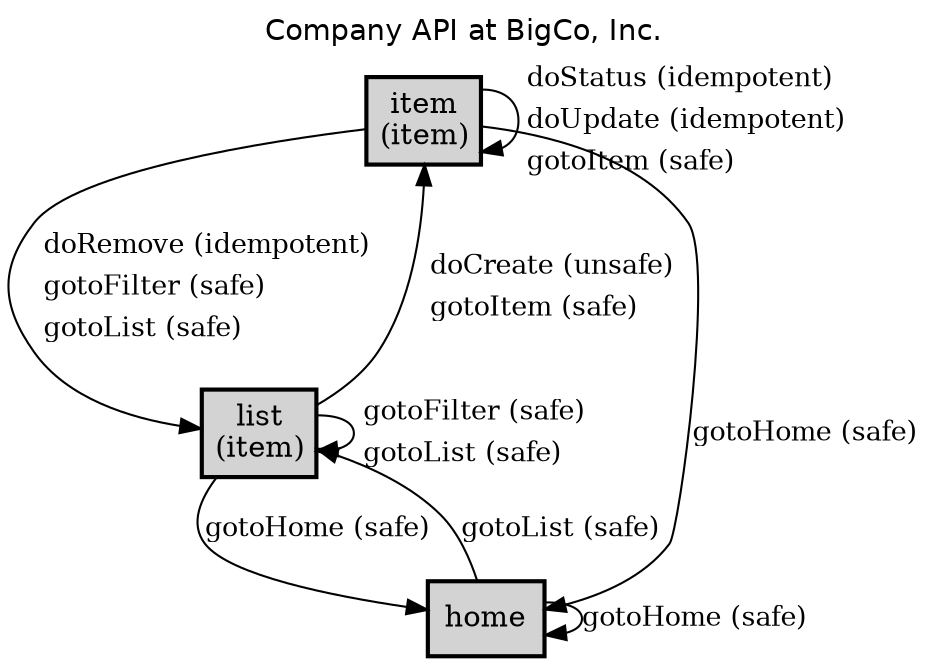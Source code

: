 digraph application_state_diagram {
  graph [
    labelloc="t";
    fontname="Helvetica"
    label="Company API at BigCo, Inc.";
    URL="index.html" target="_parent"
  ];
  node [shape = box, style = "bold,filled" fillcolor="lightgray"];

    item [margin=0.02, label=<<table cellspacing="0" cellpadding="5" border="0"><tr><td>item<br />(item)<br /></td></tr></table>>,shape=box URL="docs/semantic.item.html" target="_parent"]
    list [margin=0.02, label=<<table cellspacing="0" cellpadding="5" border="0"><tr><td>list<br />(item)<br /></td></tr></table>>,shape=box URL="docs/semantic.list.html" target="_parent"]

    home -> home [label = <gotoHome (safe)> URL="docs/safe.gotoHome.html" target="_parent" fontsize=13];
    home -> list [label = <gotoList (safe)> URL="docs/safe.gotoList.html" target="_parent" fontsize=13];
    item -> home [label = <gotoHome (safe)> URL="docs/safe.gotoHome.html" target="_parent" fontsize=13];
    item -> item [label=<<table border="0"><tr><td align="left" href="docs/idempotent.doStatus.html">doStatus (idempotent)</td></tr><tr><td align="left" href="docs/idempotent.doUpdate.html">doUpdate (idempotent)</td></tr><tr><td align="left" href="docs/safe.gotoItem.html">gotoItem (safe)</td></tr></table>> fontsize=13];
    item -> list [label=<<table border="0"><tr><td align="left" href="docs/idempotent.doRemove.html">doRemove (idempotent)</td></tr><tr><td align="left" href="docs/safe.gotoFilter.html">gotoFilter (safe)</td></tr><tr><td align="left" href="docs/safe.gotoList.html">gotoList (safe)</td></tr></table>> fontsize=13];
    list -> home [label = <gotoHome (safe)> URL="docs/safe.gotoHome.html" target="_parent" fontsize=13];
    list -> item [label=<<table border="0"><tr><td align="left" href="docs/unsafe.doCreate.html">doCreate (unsafe)</td></tr><tr><td align="left" href="docs/safe.gotoItem.html">gotoItem (safe)</td></tr></table>> fontsize=13];
    list -> list [label=<<table border="0"><tr><td align="left" href="docs/safe.gotoFilter.html">gotoFilter (safe)</td></tr><tr><td align="left" href="docs/safe.gotoList.html">gotoList (safe)</td></tr></table>> fontsize=13];

    home [label = <home> URL="docs/semantic.home.html" target="_parent"]

}